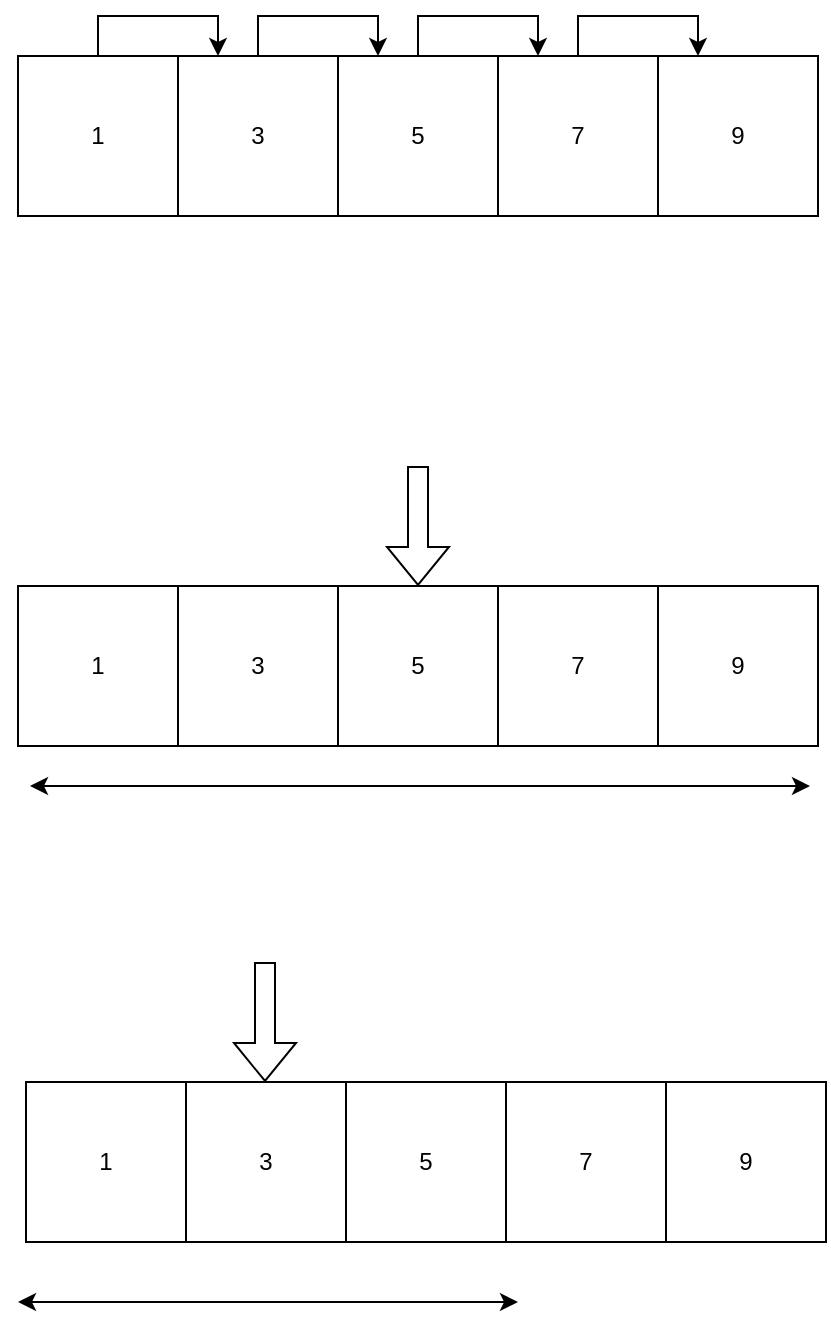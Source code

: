 <mxfile version="20.8.20" type="github">
  <diagram name="第 1 页" id="PY6PPj0qpkvoNrjOzG6V">
    <mxGraphModel dx="1434" dy="796" grid="1" gridSize="10" guides="1" tooltips="1" connect="1" arrows="1" fold="1" page="1" pageScale="1" pageWidth="827" pageHeight="1169" math="0" shadow="0">
      <root>
        <mxCell id="0" />
        <mxCell id="1" parent="0" />
        <mxCell id="RD9bJ5DUWy120FumxgU6-11" style="edgeStyle=orthogonalEdgeStyle;shape=connector;rounded=0;orthogonalLoop=1;jettySize=auto;html=1;entryX=0.25;entryY=0;entryDx=0;entryDy=0;labelBackgroundColor=default;strokeColor=default;fontFamily=Helvetica;fontSize=11;fontColor=default;endArrow=classic;" edge="1" parent="1" source="RD9bJ5DUWy120FumxgU6-3" target="RD9bJ5DUWy120FumxgU6-4">
          <mxGeometry relative="1" as="geometry" />
        </mxCell>
        <mxCell id="RD9bJ5DUWy120FumxgU6-3" value="1" style="whiteSpace=wrap;html=1;aspect=fixed;" vertex="1" parent="1">
          <mxGeometry x="214" y="545" width="80" height="80" as="geometry" />
        </mxCell>
        <mxCell id="RD9bJ5DUWy120FumxgU6-12" style="edgeStyle=orthogonalEdgeStyle;shape=connector;rounded=0;orthogonalLoop=1;jettySize=auto;html=1;entryX=0.25;entryY=0;entryDx=0;entryDy=0;labelBackgroundColor=default;strokeColor=default;fontFamily=Helvetica;fontSize=11;fontColor=default;endArrow=classic;" edge="1" parent="1" source="RD9bJ5DUWy120FumxgU6-4" target="RD9bJ5DUWy120FumxgU6-5">
          <mxGeometry relative="1" as="geometry" />
        </mxCell>
        <mxCell id="RD9bJ5DUWy120FumxgU6-4" value="3" style="whiteSpace=wrap;html=1;aspect=fixed;" vertex="1" parent="1">
          <mxGeometry x="294" y="545" width="80" height="80" as="geometry" />
        </mxCell>
        <mxCell id="RD9bJ5DUWy120FumxgU6-13" style="edgeStyle=orthogonalEdgeStyle;shape=connector;rounded=0;orthogonalLoop=1;jettySize=auto;html=1;entryX=0.25;entryY=0;entryDx=0;entryDy=0;labelBackgroundColor=default;strokeColor=default;fontFamily=Helvetica;fontSize=11;fontColor=default;endArrow=classic;" edge="1" parent="1" source="RD9bJ5DUWy120FumxgU6-5" target="RD9bJ5DUWy120FumxgU6-6">
          <mxGeometry relative="1" as="geometry" />
        </mxCell>
        <mxCell id="RD9bJ5DUWy120FumxgU6-5" value="5" style="whiteSpace=wrap;html=1;aspect=fixed;" vertex="1" parent="1">
          <mxGeometry x="374" y="545" width="80" height="80" as="geometry" />
        </mxCell>
        <mxCell id="RD9bJ5DUWy120FumxgU6-14" style="edgeStyle=orthogonalEdgeStyle;shape=connector;rounded=0;orthogonalLoop=1;jettySize=auto;html=1;entryX=0.25;entryY=0;entryDx=0;entryDy=0;labelBackgroundColor=default;strokeColor=default;fontFamily=Helvetica;fontSize=11;fontColor=default;endArrow=classic;" edge="1" parent="1" source="RD9bJ5DUWy120FumxgU6-6" target="RD9bJ5DUWy120FumxgU6-7">
          <mxGeometry relative="1" as="geometry" />
        </mxCell>
        <mxCell id="RD9bJ5DUWy120FumxgU6-6" value="7" style="whiteSpace=wrap;html=1;aspect=fixed;" vertex="1" parent="1">
          <mxGeometry x="454" y="545" width="80" height="80" as="geometry" />
        </mxCell>
        <mxCell id="RD9bJ5DUWy120FumxgU6-7" value="9" style="whiteSpace=wrap;html=1;aspect=fixed;" vertex="1" parent="1">
          <mxGeometry x="534" y="545" width="80" height="80" as="geometry" />
        </mxCell>
        <mxCell id="RD9bJ5DUWy120FumxgU6-15" value="1" style="whiteSpace=wrap;html=1;aspect=fixed;" vertex="1" parent="1">
          <mxGeometry x="214" y="810" width="80" height="80" as="geometry" />
        </mxCell>
        <mxCell id="RD9bJ5DUWy120FumxgU6-16" value="3" style="whiteSpace=wrap;html=1;aspect=fixed;" vertex="1" parent="1">
          <mxGeometry x="294" y="810" width="80" height="80" as="geometry" />
        </mxCell>
        <mxCell id="RD9bJ5DUWy120FumxgU6-17" value="5" style="whiteSpace=wrap;html=1;aspect=fixed;" vertex="1" parent="1">
          <mxGeometry x="374" y="810" width="80" height="80" as="geometry" />
        </mxCell>
        <mxCell id="RD9bJ5DUWy120FumxgU6-18" value="7" style="whiteSpace=wrap;html=1;aspect=fixed;" vertex="1" parent="1">
          <mxGeometry x="454" y="810" width="80" height="80" as="geometry" />
        </mxCell>
        <mxCell id="RD9bJ5DUWy120FumxgU6-19" value="9" style="whiteSpace=wrap;html=1;aspect=fixed;" vertex="1" parent="1">
          <mxGeometry x="534" y="810" width="80" height="80" as="geometry" />
        </mxCell>
        <mxCell id="RD9bJ5DUWy120FumxgU6-20" value="" style="shape=flexArrow;endArrow=classic;html=1;rounded=0;labelBackgroundColor=default;strokeColor=default;fontFamily=Helvetica;fontSize=11;fontColor=default;" edge="1" parent="1" target="RD9bJ5DUWy120FumxgU6-17">
          <mxGeometry width="50" height="50" relative="1" as="geometry">
            <mxPoint x="414" y="750" as="sourcePoint" />
            <mxPoint x="470" y="680" as="targetPoint" />
          </mxGeometry>
        </mxCell>
        <mxCell id="RD9bJ5DUWy120FumxgU6-21" value="1" style="whiteSpace=wrap;html=1;aspect=fixed;" vertex="1" parent="1">
          <mxGeometry x="218" y="1058" width="80" height="80" as="geometry" />
        </mxCell>
        <mxCell id="RD9bJ5DUWy120FumxgU6-22" value="3" style="whiteSpace=wrap;html=1;aspect=fixed;" vertex="1" parent="1">
          <mxGeometry x="298" y="1058" width="80" height="80" as="geometry" />
        </mxCell>
        <mxCell id="RD9bJ5DUWy120FumxgU6-23" value="5" style="whiteSpace=wrap;html=1;aspect=fixed;" vertex="1" parent="1">
          <mxGeometry x="378" y="1058" width="80" height="80" as="geometry" />
        </mxCell>
        <mxCell id="RD9bJ5DUWy120FumxgU6-24" value="7" style="whiteSpace=wrap;html=1;aspect=fixed;" vertex="1" parent="1">
          <mxGeometry x="458" y="1058" width="80" height="80" as="geometry" />
        </mxCell>
        <mxCell id="RD9bJ5DUWy120FumxgU6-25" value="9" style="whiteSpace=wrap;html=1;aspect=fixed;" vertex="1" parent="1">
          <mxGeometry x="538" y="1058" width="80" height="80" as="geometry" />
        </mxCell>
        <mxCell id="RD9bJ5DUWy120FumxgU6-26" value="" style="endArrow=classic;startArrow=classic;html=1;rounded=0;labelBackgroundColor=default;strokeColor=default;fontFamily=Helvetica;fontSize=11;fontColor=default;shape=connector;" edge="1" parent="1">
          <mxGeometry width="50" height="50" relative="1" as="geometry">
            <mxPoint x="220" y="910" as="sourcePoint" />
            <mxPoint x="610" y="910" as="targetPoint" />
          </mxGeometry>
        </mxCell>
        <mxCell id="RD9bJ5DUWy120FumxgU6-27" value="" style="endArrow=classic;startArrow=classic;html=1;rounded=0;labelBackgroundColor=default;strokeColor=default;fontFamily=Helvetica;fontSize=11;fontColor=default;shape=connector;" edge="1" parent="1">
          <mxGeometry width="50" height="50" relative="1" as="geometry">
            <mxPoint x="214" y="1168" as="sourcePoint" />
            <mxPoint x="464" y="1168" as="targetPoint" />
          </mxGeometry>
        </mxCell>
        <mxCell id="RD9bJ5DUWy120FumxgU6-28" value="" style="shape=flexArrow;endArrow=classic;html=1;rounded=0;labelBackgroundColor=default;strokeColor=default;fontFamily=Helvetica;fontSize=11;fontColor=default;" edge="1" parent="1">
          <mxGeometry width="50" height="50" relative="1" as="geometry">
            <mxPoint x="337.5" y="998" as="sourcePoint" />
            <mxPoint x="337.5" y="1058" as="targetPoint" />
          </mxGeometry>
        </mxCell>
      </root>
    </mxGraphModel>
  </diagram>
</mxfile>
